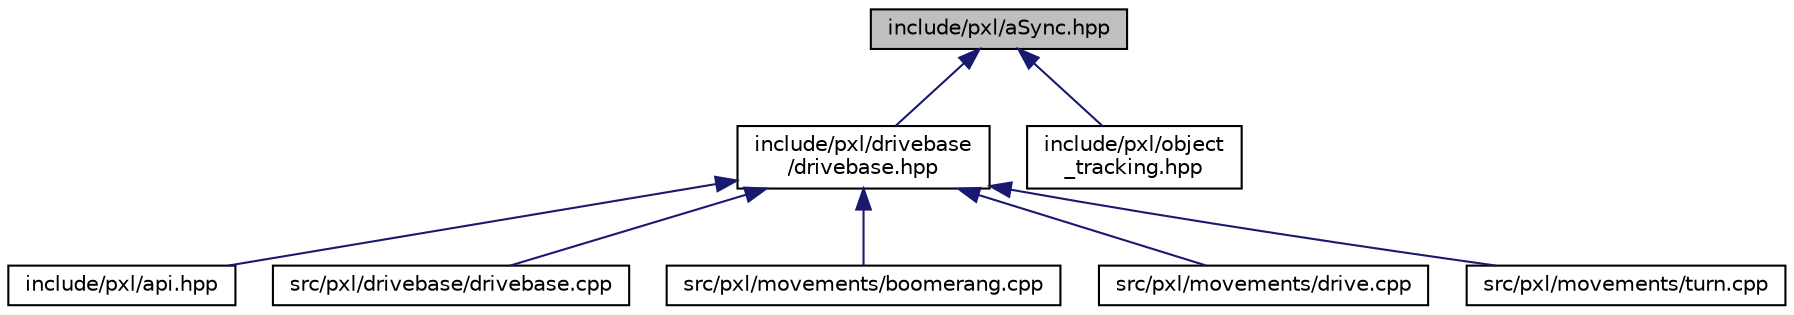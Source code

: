 digraph "include/pxl/aSync.hpp"
{
 // LATEX_PDF_SIZE
  edge [fontname="Helvetica",fontsize="10",labelfontname="Helvetica",labelfontsize="10"];
  node [fontname="Helvetica",fontsize="10",shape=record];
  Node1 [label="include/pxl/aSync.hpp",height=0.2,width=0.4,color="black", fillcolor="grey75", style="filled", fontcolor="black",tooltip=" "];
  Node1 -> Node2 [dir="back",color="midnightblue",fontsize="10",style="solid",fontname="Helvetica"];
  Node2 [label="include/pxl/drivebase\l/drivebase.hpp",height=0.2,width=0.4,color="black", fillcolor="white", style="filled",URL="$drivebase_8hpp.html",tooltip=" "];
  Node2 -> Node3 [dir="back",color="midnightblue",fontsize="10",style="solid",fontname="Helvetica"];
  Node3 [label="include/pxl/api.hpp",height=0.2,width=0.4,color="black", fillcolor="white", style="filled",URL="$api_8hpp.html",tooltip=" "];
  Node2 -> Node4 [dir="back",color="midnightblue",fontsize="10",style="solid",fontname="Helvetica"];
  Node4 [label="src/pxl/drivebase/drivebase.cpp",height=0.2,width=0.4,color="black", fillcolor="white", style="filled",URL="$drivebase_8cpp.html",tooltip=" "];
  Node2 -> Node5 [dir="back",color="midnightblue",fontsize="10",style="solid",fontname="Helvetica"];
  Node5 [label="src/pxl/movements/boomerang.cpp",height=0.2,width=0.4,color="black", fillcolor="white", style="filled",URL="$boomerang_8cpp.html",tooltip=" "];
  Node2 -> Node6 [dir="back",color="midnightblue",fontsize="10",style="solid",fontname="Helvetica"];
  Node6 [label="src/pxl/movements/drive.cpp",height=0.2,width=0.4,color="black", fillcolor="white", style="filled",URL="$drive_8cpp.html",tooltip=" "];
  Node2 -> Node7 [dir="back",color="midnightblue",fontsize="10",style="solid",fontname="Helvetica"];
  Node7 [label="src/pxl/movements/turn.cpp",height=0.2,width=0.4,color="black", fillcolor="white", style="filled",URL="$turn_8cpp.html",tooltip=" "];
  Node1 -> Node8 [dir="back",color="midnightblue",fontsize="10",style="solid",fontname="Helvetica"];
  Node8 [label="include/pxl/object\l_tracking.hpp",height=0.2,width=0.4,color="black", fillcolor="white", style="filled",URL="$object__tracking_8hpp.html",tooltip=" "];
}

